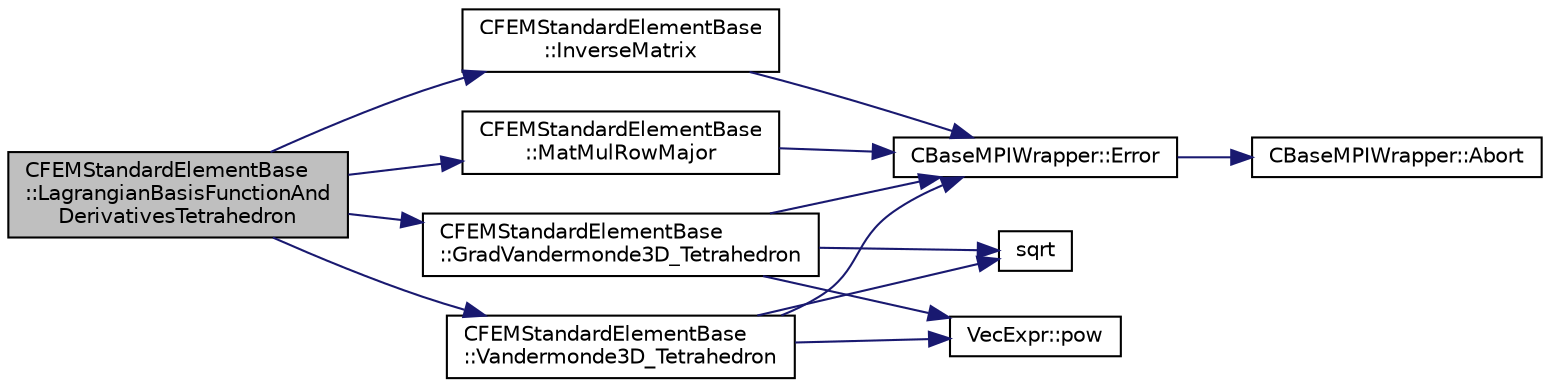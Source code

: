 digraph "CFEMStandardElementBase::LagrangianBasisFunctionAndDerivativesTetrahedron"
{
 // LATEX_PDF_SIZE
  edge [fontname="Helvetica",fontsize="10",labelfontname="Helvetica",labelfontsize="10"];
  node [fontname="Helvetica",fontsize="10",shape=record];
  rankdir="LR";
  Node1 [label="CFEMStandardElementBase\l::LagrangianBasisFunctionAnd\lDerivativesTetrahedron",height=0.2,width=0.4,color="black", fillcolor="grey75", style="filled", fontcolor="black",tooltip="Function, which determines the values of the Lagrangian interpolation functions and its derivatives i..."];
  Node1 -> Node2 [color="midnightblue",fontsize="10",style="solid",fontname="Helvetica"];
  Node2 [label="CFEMStandardElementBase\l::GradVandermonde3D_Tetrahedron",height=0.2,width=0.4,color="black", fillcolor="white", style="filled",URL="$classCFEMStandardElementBase.html#a3e01f18b9815735900ea82f40f2c0937",tooltip="Function, which computes the gradients of the Vandermonde matrix for a standard tetrahedron."];
  Node2 -> Node3 [color="midnightblue",fontsize="10",style="solid",fontname="Helvetica"];
  Node3 [label="CBaseMPIWrapper::Error",height=0.2,width=0.4,color="black", fillcolor="white", style="filled",URL="$classCBaseMPIWrapper.html#a04457c47629bda56704e6a8804833eeb",tooltip=" "];
  Node3 -> Node4 [color="midnightblue",fontsize="10",style="solid",fontname="Helvetica"];
  Node4 [label="CBaseMPIWrapper::Abort",height=0.2,width=0.4,color="black", fillcolor="white", style="filled",URL="$classCBaseMPIWrapper.html#af7297d861dca86b45cf561b6ab642e8f",tooltip=" "];
  Node2 -> Node5 [color="midnightblue",fontsize="10",style="solid",fontname="Helvetica"];
  Node5 [label="VecExpr::pow",height=0.2,width=0.4,color="black", fillcolor="white", style="filled",URL="$group__VecExpr.html#ga7fb255e1f2a1773d3cc6ff7bee1aadd2",tooltip=" "];
  Node2 -> Node6 [color="midnightblue",fontsize="10",style="solid",fontname="Helvetica"];
  Node6 [label="sqrt",height=0.2,width=0.4,color="black", fillcolor="white", style="filled",URL="$group__SIMD.html#ga54a1925ab40fb4249ea255072520de35",tooltip=" "];
  Node1 -> Node7 [color="midnightblue",fontsize="10",style="solid",fontname="Helvetica"];
  Node7 [label="CFEMStandardElementBase\l::InverseMatrix",height=0.2,width=0.4,color="black", fillcolor="white", style="filled",URL="$classCFEMStandardElementBase.html#af353f709009424cbc2a120f9d86c5443",tooltip="Static function, which computes the inverse of the given square matrix."];
  Node7 -> Node3 [color="midnightblue",fontsize="10",style="solid",fontname="Helvetica"];
  Node1 -> Node8 [color="midnightblue",fontsize="10",style="solid",fontname="Helvetica"];
  Node8 [label="CFEMStandardElementBase\l::MatMulRowMajor",height=0.2,width=0.4,color="black", fillcolor="white", style="filled",URL="$classCFEMStandardElementBase.html#a7125e7dfe720d068372e54aed46612d5",tooltip="Function, which carries out a matrix matrix multiplication to obtain data in points and stores the re..."];
  Node8 -> Node3 [color="midnightblue",fontsize="10",style="solid",fontname="Helvetica"];
  Node1 -> Node9 [color="midnightblue",fontsize="10",style="solid",fontname="Helvetica"];
  Node9 [label="CFEMStandardElementBase\l::Vandermonde3D_Tetrahedron",height=0.2,width=0.4,color="black", fillcolor="white", style="filled",URL="$classCFEMStandardElementBase.html#ac2f155b5affdcbb9a3b6ba942743e724",tooltip="Function, which computes the Vandermonde matrix for a standard tetrahedron."];
  Node9 -> Node3 [color="midnightblue",fontsize="10",style="solid",fontname="Helvetica"];
  Node9 -> Node5 [color="midnightblue",fontsize="10",style="solid",fontname="Helvetica"];
  Node9 -> Node6 [color="midnightblue",fontsize="10",style="solid",fontname="Helvetica"];
}
